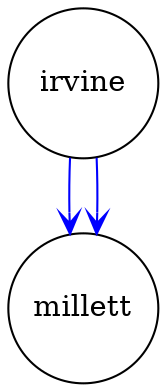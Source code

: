 digraph outcome_irvine_millett { 
 K=0.6 
 "irvine" -> { "millett" } [color="blue", arrowhead="vee", penwidth=1, href="#6"]; 
 "irvine" -> { "millett" } [color="blue", arrowhead="vee", penwidth=1, href="#21"]; 
 "irvine" [shape="circle", fixedsize="true", height=1, width=1, style="filled", fillcolor="white", href="#irvine"]; 
 "millett" [shape="circle", fixedsize="true", height=1, width=1, style="filled", fillcolor="white", href="#millett"]; 

}
